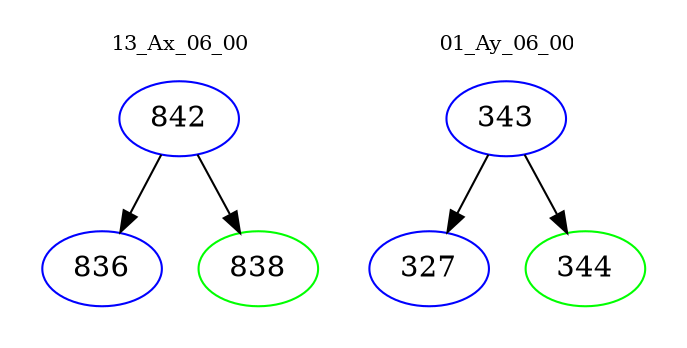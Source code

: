 digraph{
subgraph cluster_0 {
color = white
label = "13_Ax_06_00";
fontsize=10;
T0_842 [label="842", color="blue"]
T0_842 -> T0_836 [color="black"]
T0_836 [label="836", color="blue"]
T0_842 -> T0_838 [color="black"]
T0_838 [label="838", color="green"]
}
subgraph cluster_1 {
color = white
label = "01_Ay_06_00";
fontsize=10;
T1_343 [label="343", color="blue"]
T1_343 -> T1_327 [color="black"]
T1_327 [label="327", color="blue"]
T1_343 -> T1_344 [color="black"]
T1_344 [label="344", color="green"]
}
}
